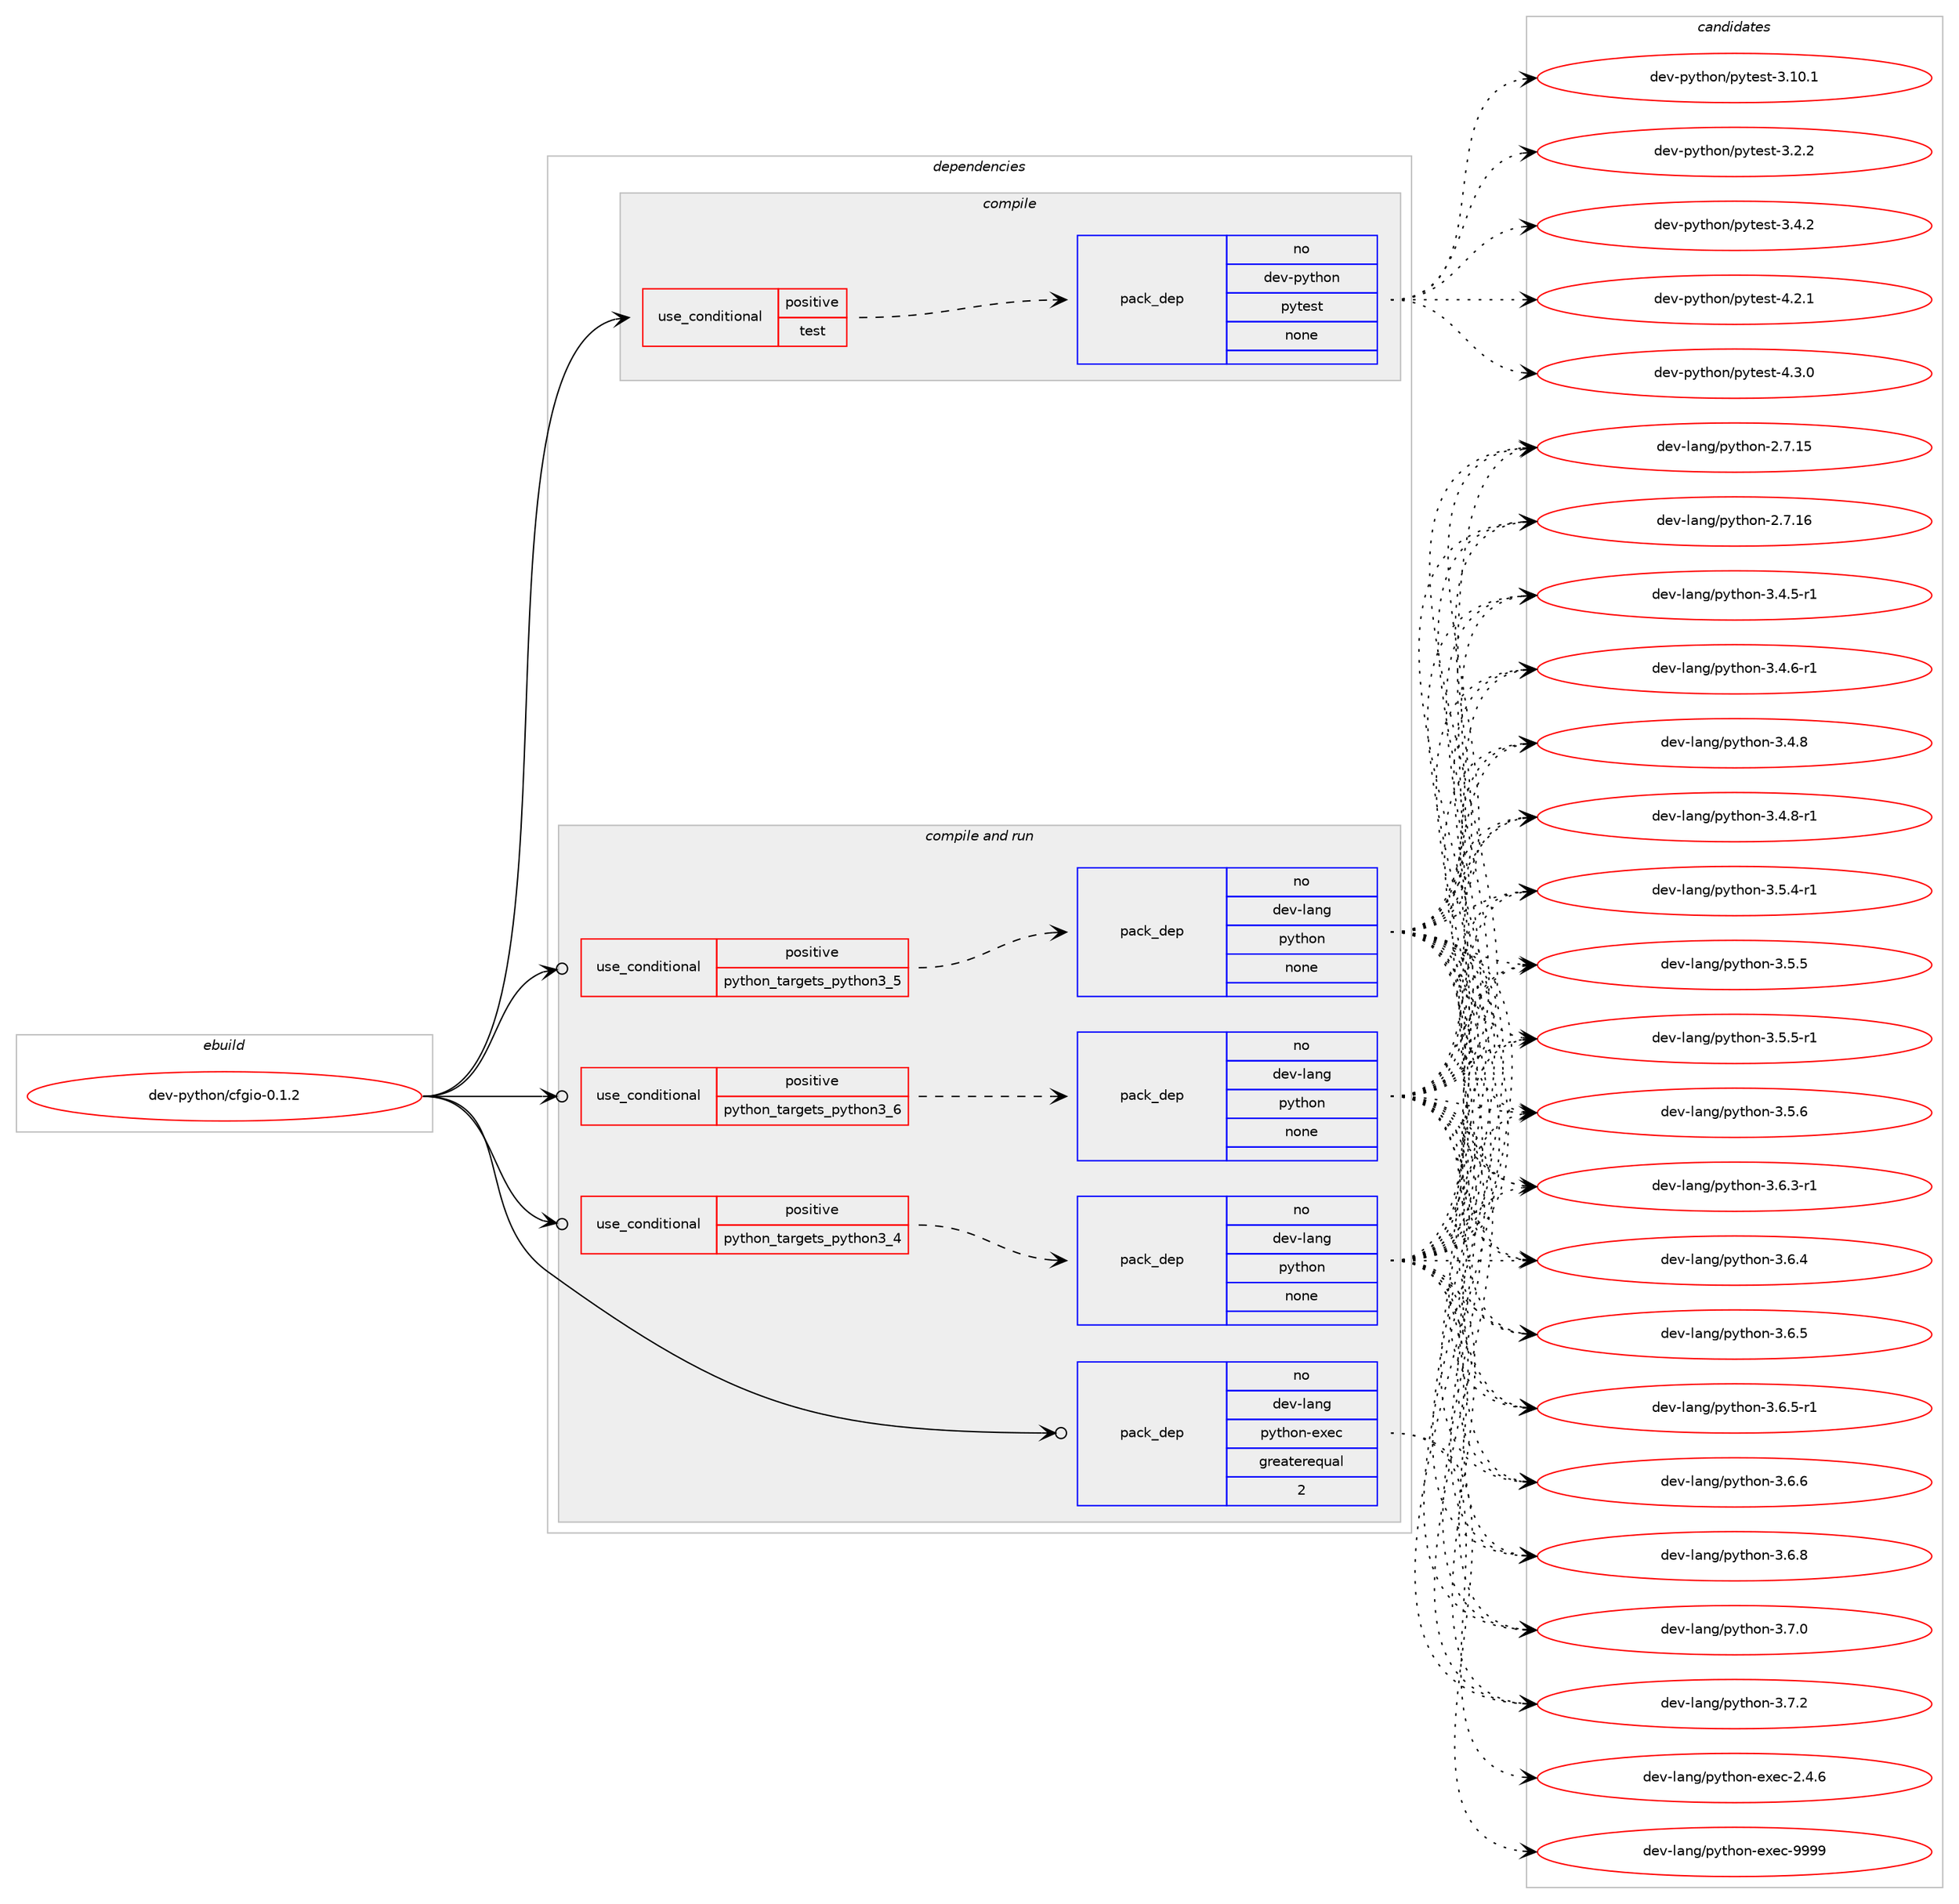 digraph prolog {

# *************
# Graph options
# *************

newrank=true;
concentrate=true;
compound=true;
graph [rankdir=LR,fontname=Helvetica,fontsize=10,ranksep=1.5];#, ranksep=2.5, nodesep=0.2];
edge  [arrowhead=vee];
node  [fontname=Helvetica,fontsize=10];

# **********
# The ebuild
# **********

subgraph cluster_leftcol {
color=gray;
rank=same;
label=<<i>ebuild</i>>;
id [label="dev-python/cfgio-0.1.2", color=red, width=4, href="../dev-python/cfgio-0.1.2.svg"];
}

# ****************
# The dependencies
# ****************

subgraph cluster_midcol {
color=gray;
label=<<i>dependencies</i>>;
subgraph cluster_compile {
fillcolor="#eeeeee";
style=filled;
label=<<i>compile</i>>;
subgraph cond372201 {
dependency1402873 [label=<<TABLE BORDER="0" CELLBORDER="1" CELLSPACING="0" CELLPADDING="4"><TR><TD ROWSPAN="3" CELLPADDING="10">use_conditional</TD></TR><TR><TD>positive</TD></TR><TR><TD>test</TD></TR></TABLE>>, shape=none, color=red];
subgraph pack1007437 {
dependency1402874 [label=<<TABLE BORDER="0" CELLBORDER="1" CELLSPACING="0" CELLPADDING="4" WIDTH="220"><TR><TD ROWSPAN="6" CELLPADDING="30">pack_dep</TD></TR><TR><TD WIDTH="110">no</TD></TR><TR><TD>dev-python</TD></TR><TR><TD>pytest</TD></TR><TR><TD>none</TD></TR><TR><TD></TD></TR></TABLE>>, shape=none, color=blue];
}
dependency1402873:e -> dependency1402874:w [weight=20,style="dashed",arrowhead="vee"];
}
id:e -> dependency1402873:w [weight=20,style="solid",arrowhead="vee"];
}
subgraph cluster_compileandrun {
fillcolor="#eeeeee";
style=filled;
label=<<i>compile and run</i>>;
subgraph cond372202 {
dependency1402875 [label=<<TABLE BORDER="0" CELLBORDER="1" CELLSPACING="0" CELLPADDING="4"><TR><TD ROWSPAN="3" CELLPADDING="10">use_conditional</TD></TR><TR><TD>positive</TD></TR><TR><TD>python_targets_python3_4</TD></TR></TABLE>>, shape=none, color=red];
subgraph pack1007438 {
dependency1402876 [label=<<TABLE BORDER="0" CELLBORDER="1" CELLSPACING="0" CELLPADDING="4" WIDTH="220"><TR><TD ROWSPAN="6" CELLPADDING="30">pack_dep</TD></TR><TR><TD WIDTH="110">no</TD></TR><TR><TD>dev-lang</TD></TR><TR><TD>python</TD></TR><TR><TD>none</TD></TR><TR><TD></TD></TR></TABLE>>, shape=none, color=blue];
}
dependency1402875:e -> dependency1402876:w [weight=20,style="dashed",arrowhead="vee"];
}
id:e -> dependency1402875:w [weight=20,style="solid",arrowhead="odotvee"];
subgraph cond372203 {
dependency1402877 [label=<<TABLE BORDER="0" CELLBORDER="1" CELLSPACING="0" CELLPADDING="4"><TR><TD ROWSPAN="3" CELLPADDING="10">use_conditional</TD></TR><TR><TD>positive</TD></TR><TR><TD>python_targets_python3_5</TD></TR></TABLE>>, shape=none, color=red];
subgraph pack1007439 {
dependency1402878 [label=<<TABLE BORDER="0" CELLBORDER="1" CELLSPACING="0" CELLPADDING="4" WIDTH="220"><TR><TD ROWSPAN="6" CELLPADDING="30">pack_dep</TD></TR><TR><TD WIDTH="110">no</TD></TR><TR><TD>dev-lang</TD></TR><TR><TD>python</TD></TR><TR><TD>none</TD></TR><TR><TD></TD></TR></TABLE>>, shape=none, color=blue];
}
dependency1402877:e -> dependency1402878:w [weight=20,style="dashed",arrowhead="vee"];
}
id:e -> dependency1402877:w [weight=20,style="solid",arrowhead="odotvee"];
subgraph cond372204 {
dependency1402879 [label=<<TABLE BORDER="0" CELLBORDER="1" CELLSPACING="0" CELLPADDING="4"><TR><TD ROWSPAN="3" CELLPADDING="10">use_conditional</TD></TR><TR><TD>positive</TD></TR><TR><TD>python_targets_python3_6</TD></TR></TABLE>>, shape=none, color=red];
subgraph pack1007440 {
dependency1402880 [label=<<TABLE BORDER="0" CELLBORDER="1" CELLSPACING="0" CELLPADDING="4" WIDTH="220"><TR><TD ROWSPAN="6" CELLPADDING="30">pack_dep</TD></TR><TR><TD WIDTH="110">no</TD></TR><TR><TD>dev-lang</TD></TR><TR><TD>python</TD></TR><TR><TD>none</TD></TR><TR><TD></TD></TR></TABLE>>, shape=none, color=blue];
}
dependency1402879:e -> dependency1402880:w [weight=20,style="dashed",arrowhead="vee"];
}
id:e -> dependency1402879:w [weight=20,style="solid",arrowhead="odotvee"];
subgraph pack1007441 {
dependency1402881 [label=<<TABLE BORDER="0" CELLBORDER="1" CELLSPACING="0" CELLPADDING="4" WIDTH="220"><TR><TD ROWSPAN="6" CELLPADDING="30">pack_dep</TD></TR><TR><TD WIDTH="110">no</TD></TR><TR><TD>dev-lang</TD></TR><TR><TD>python-exec</TD></TR><TR><TD>greaterequal</TD></TR><TR><TD>2</TD></TR></TABLE>>, shape=none, color=blue];
}
id:e -> dependency1402881:w [weight=20,style="solid",arrowhead="odotvee"];
}
subgraph cluster_run {
fillcolor="#eeeeee";
style=filled;
label=<<i>run</i>>;
}
}

# **************
# The candidates
# **************

subgraph cluster_choices {
rank=same;
color=gray;
label=<<i>candidates</i>>;

subgraph choice1007437 {
color=black;
nodesep=1;
choice100101118451121211161041111104711212111610111511645514649484649 [label="dev-python/pytest-3.10.1", color=red, width=4,href="../dev-python/pytest-3.10.1.svg"];
choice1001011184511212111610411111047112121116101115116455146504650 [label="dev-python/pytest-3.2.2", color=red, width=4,href="../dev-python/pytest-3.2.2.svg"];
choice1001011184511212111610411111047112121116101115116455146524650 [label="dev-python/pytest-3.4.2", color=red, width=4,href="../dev-python/pytest-3.4.2.svg"];
choice1001011184511212111610411111047112121116101115116455246504649 [label="dev-python/pytest-4.2.1", color=red, width=4,href="../dev-python/pytest-4.2.1.svg"];
choice1001011184511212111610411111047112121116101115116455246514648 [label="dev-python/pytest-4.3.0", color=red, width=4,href="../dev-python/pytest-4.3.0.svg"];
dependency1402874:e -> choice100101118451121211161041111104711212111610111511645514649484649:w [style=dotted,weight="100"];
dependency1402874:e -> choice1001011184511212111610411111047112121116101115116455146504650:w [style=dotted,weight="100"];
dependency1402874:e -> choice1001011184511212111610411111047112121116101115116455146524650:w [style=dotted,weight="100"];
dependency1402874:e -> choice1001011184511212111610411111047112121116101115116455246504649:w [style=dotted,weight="100"];
dependency1402874:e -> choice1001011184511212111610411111047112121116101115116455246514648:w [style=dotted,weight="100"];
}
subgraph choice1007438 {
color=black;
nodesep=1;
choice10010111845108971101034711212111610411111045504655464953 [label="dev-lang/python-2.7.15", color=red, width=4,href="../dev-lang/python-2.7.15.svg"];
choice10010111845108971101034711212111610411111045504655464954 [label="dev-lang/python-2.7.16", color=red, width=4,href="../dev-lang/python-2.7.16.svg"];
choice1001011184510897110103471121211161041111104551465246534511449 [label="dev-lang/python-3.4.5-r1", color=red, width=4,href="../dev-lang/python-3.4.5-r1.svg"];
choice1001011184510897110103471121211161041111104551465246544511449 [label="dev-lang/python-3.4.6-r1", color=red, width=4,href="../dev-lang/python-3.4.6-r1.svg"];
choice100101118451089711010347112121116104111110455146524656 [label="dev-lang/python-3.4.8", color=red, width=4,href="../dev-lang/python-3.4.8.svg"];
choice1001011184510897110103471121211161041111104551465246564511449 [label="dev-lang/python-3.4.8-r1", color=red, width=4,href="../dev-lang/python-3.4.8-r1.svg"];
choice1001011184510897110103471121211161041111104551465346524511449 [label="dev-lang/python-3.5.4-r1", color=red, width=4,href="../dev-lang/python-3.5.4-r1.svg"];
choice100101118451089711010347112121116104111110455146534653 [label="dev-lang/python-3.5.5", color=red, width=4,href="../dev-lang/python-3.5.5.svg"];
choice1001011184510897110103471121211161041111104551465346534511449 [label="dev-lang/python-3.5.5-r1", color=red, width=4,href="../dev-lang/python-3.5.5-r1.svg"];
choice100101118451089711010347112121116104111110455146534654 [label="dev-lang/python-3.5.6", color=red, width=4,href="../dev-lang/python-3.5.6.svg"];
choice1001011184510897110103471121211161041111104551465446514511449 [label="dev-lang/python-3.6.3-r1", color=red, width=4,href="../dev-lang/python-3.6.3-r1.svg"];
choice100101118451089711010347112121116104111110455146544652 [label="dev-lang/python-3.6.4", color=red, width=4,href="../dev-lang/python-3.6.4.svg"];
choice100101118451089711010347112121116104111110455146544653 [label="dev-lang/python-3.6.5", color=red, width=4,href="../dev-lang/python-3.6.5.svg"];
choice1001011184510897110103471121211161041111104551465446534511449 [label="dev-lang/python-3.6.5-r1", color=red, width=4,href="../dev-lang/python-3.6.5-r1.svg"];
choice100101118451089711010347112121116104111110455146544654 [label="dev-lang/python-3.6.6", color=red, width=4,href="../dev-lang/python-3.6.6.svg"];
choice100101118451089711010347112121116104111110455146544656 [label="dev-lang/python-3.6.8", color=red, width=4,href="../dev-lang/python-3.6.8.svg"];
choice100101118451089711010347112121116104111110455146554648 [label="dev-lang/python-3.7.0", color=red, width=4,href="../dev-lang/python-3.7.0.svg"];
choice100101118451089711010347112121116104111110455146554650 [label="dev-lang/python-3.7.2", color=red, width=4,href="../dev-lang/python-3.7.2.svg"];
dependency1402876:e -> choice10010111845108971101034711212111610411111045504655464953:w [style=dotted,weight="100"];
dependency1402876:e -> choice10010111845108971101034711212111610411111045504655464954:w [style=dotted,weight="100"];
dependency1402876:e -> choice1001011184510897110103471121211161041111104551465246534511449:w [style=dotted,weight="100"];
dependency1402876:e -> choice1001011184510897110103471121211161041111104551465246544511449:w [style=dotted,weight="100"];
dependency1402876:e -> choice100101118451089711010347112121116104111110455146524656:w [style=dotted,weight="100"];
dependency1402876:e -> choice1001011184510897110103471121211161041111104551465246564511449:w [style=dotted,weight="100"];
dependency1402876:e -> choice1001011184510897110103471121211161041111104551465346524511449:w [style=dotted,weight="100"];
dependency1402876:e -> choice100101118451089711010347112121116104111110455146534653:w [style=dotted,weight="100"];
dependency1402876:e -> choice1001011184510897110103471121211161041111104551465346534511449:w [style=dotted,weight="100"];
dependency1402876:e -> choice100101118451089711010347112121116104111110455146534654:w [style=dotted,weight="100"];
dependency1402876:e -> choice1001011184510897110103471121211161041111104551465446514511449:w [style=dotted,weight="100"];
dependency1402876:e -> choice100101118451089711010347112121116104111110455146544652:w [style=dotted,weight="100"];
dependency1402876:e -> choice100101118451089711010347112121116104111110455146544653:w [style=dotted,weight="100"];
dependency1402876:e -> choice1001011184510897110103471121211161041111104551465446534511449:w [style=dotted,weight="100"];
dependency1402876:e -> choice100101118451089711010347112121116104111110455146544654:w [style=dotted,weight="100"];
dependency1402876:e -> choice100101118451089711010347112121116104111110455146544656:w [style=dotted,weight="100"];
dependency1402876:e -> choice100101118451089711010347112121116104111110455146554648:w [style=dotted,weight="100"];
dependency1402876:e -> choice100101118451089711010347112121116104111110455146554650:w [style=dotted,weight="100"];
}
subgraph choice1007439 {
color=black;
nodesep=1;
choice10010111845108971101034711212111610411111045504655464953 [label="dev-lang/python-2.7.15", color=red, width=4,href="../dev-lang/python-2.7.15.svg"];
choice10010111845108971101034711212111610411111045504655464954 [label="dev-lang/python-2.7.16", color=red, width=4,href="../dev-lang/python-2.7.16.svg"];
choice1001011184510897110103471121211161041111104551465246534511449 [label="dev-lang/python-3.4.5-r1", color=red, width=4,href="../dev-lang/python-3.4.5-r1.svg"];
choice1001011184510897110103471121211161041111104551465246544511449 [label="dev-lang/python-3.4.6-r1", color=red, width=4,href="../dev-lang/python-3.4.6-r1.svg"];
choice100101118451089711010347112121116104111110455146524656 [label="dev-lang/python-3.4.8", color=red, width=4,href="../dev-lang/python-3.4.8.svg"];
choice1001011184510897110103471121211161041111104551465246564511449 [label="dev-lang/python-3.4.8-r1", color=red, width=4,href="../dev-lang/python-3.4.8-r1.svg"];
choice1001011184510897110103471121211161041111104551465346524511449 [label="dev-lang/python-3.5.4-r1", color=red, width=4,href="../dev-lang/python-3.5.4-r1.svg"];
choice100101118451089711010347112121116104111110455146534653 [label="dev-lang/python-3.5.5", color=red, width=4,href="../dev-lang/python-3.5.5.svg"];
choice1001011184510897110103471121211161041111104551465346534511449 [label="dev-lang/python-3.5.5-r1", color=red, width=4,href="../dev-lang/python-3.5.5-r1.svg"];
choice100101118451089711010347112121116104111110455146534654 [label="dev-lang/python-3.5.6", color=red, width=4,href="../dev-lang/python-3.5.6.svg"];
choice1001011184510897110103471121211161041111104551465446514511449 [label="dev-lang/python-3.6.3-r1", color=red, width=4,href="../dev-lang/python-3.6.3-r1.svg"];
choice100101118451089711010347112121116104111110455146544652 [label="dev-lang/python-3.6.4", color=red, width=4,href="../dev-lang/python-3.6.4.svg"];
choice100101118451089711010347112121116104111110455146544653 [label="dev-lang/python-3.6.5", color=red, width=4,href="../dev-lang/python-3.6.5.svg"];
choice1001011184510897110103471121211161041111104551465446534511449 [label="dev-lang/python-3.6.5-r1", color=red, width=4,href="../dev-lang/python-3.6.5-r1.svg"];
choice100101118451089711010347112121116104111110455146544654 [label="dev-lang/python-3.6.6", color=red, width=4,href="../dev-lang/python-3.6.6.svg"];
choice100101118451089711010347112121116104111110455146544656 [label="dev-lang/python-3.6.8", color=red, width=4,href="../dev-lang/python-3.6.8.svg"];
choice100101118451089711010347112121116104111110455146554648 [label="dev-lang/python-3.7.0", color=red, width=4,href="../dev-lang/python-3.7.0.svg"];
choice100101118451089711010347112121116104111110455146554650 [label="dev-lang/python-3.7.2", color=red, width=4,href="../dev-lang/python-3.7.2.svg"];
dependency1402878:e -> choice10010111845108971101034711212111610411111045504655464953:w [style=dotted,weight="100"];
dependency1402878:e -> choice10010111845108971101034711212111610411111045504655464954:w [style=dotted,weight="100"];
dependency1402878:e -> choice1001011184510897110103471121211161041111104551465246534511449:w [style=dotted,weight="100"];
dependency1402878:e -> choice1001011184510897110103471121211161041111104551465246544511449:w [style=dotted,weight="100"];
dependency1402878:e -> choice100101118451089711010347112121116104111110455146524656:w [style=dotted,weight="100"];
dependency1402878:e -> choice1001011184510897110103471121211161041111104551465246564511449:w [style=dotted,weight="100"];
dependency1402878:e -> choice1001011184510897110103471121211161041111104551465346524511449:w [style=dotted,weight="100"];
dependency1402878:e -> choice100101118451089711010347112121116104111110455146534653:w [style=dotted,weight="100"];
dependency1402878:e -> choice1001011184510897110103471121211161041111104551465346534511449:w [style=dotted,weight="100"];
dependency1402878:e -> choice100101118451089711010347112121116104111110455146534654:w [style=dotted,weight="100"];
dependency1402878:e -> choice1001011184510897110103471121211161041111104551465446514511449:w [style=dotted,weight="100"];
dependency1402878:e -> choice100101118451089711010347112121116104111110455146544652:w [style=dotted,weight="100"];
dependency1402878:e -> choice100101118451089711010347112121116104111110455146544653:w [style=dotted,weight="100"];
dependency1402878:e -> choice1001011184510897110103471121211161041111104551465446534511449:w [style=dotted,weight="100"];
dependency1402878:e -> choice100101118451089711010347112121116104111110455146544654:w [style=dotted,weight="100"];
dependency1402878:e -> choice100101118451089711010347112121116104111110455146544656:w [style=dotted,weight="100"];
dependency1402878:e -> choice100101118451089711010347112121116104111110455146554648:w [style=dotted,weight="100"];
dependency1402878:e -> choice100101118451089711010347112121116104111110455146554650:w [style=dotted,weight="100"];
}
subgraph choice1007440 {
color=black;
nodesep=1;
choice10010111845108971101034711212111610411111045504655464953 [label="dev-lang/python-2.7.15", color=red, width=4,href="../dev-lang/python-2.7.15.svg"];
choice10010111845108971101034711212111610411111045504655464954 [label="dev-lang/python-2.7.16", color=red, width=4,href="../dev-lang/python-2.7.16.svg"];
choice1001011184510897110103471121211161041111104551465246534511449 [label="dev-lang/python-3.4.5-r1", color=red, width=4,href="../dev-lang/python-3.4.5-r1.svg"];
choice1001011184510897110103471121211161041111104551465246544511449 [label="dev-lang/python-3.4.6-r1", color=red, width=4,href="../dev-lang/python-3.4.6-r1.svg"];
choice100101118451089711010347112121116104111110455146524656 [label="dev-lang/python-3.4.8", color=red, width=4,href="../dev-lang/python-3.4.8.svg"];
choice1001011184510897110103471121211161041111104551465246564511449 [label="dev-lang/python-3.4.8-r1", color=red, width=4,href="../dev-lang/python-3.4.8-r1.svg"];
choice1001011184510897110103471121211161041111104551465346524511449 [label="dev-lang/python-3.5.4-r1", color=red, width=4,href="../dev-lang/python-3.5.4-r1.svg"];
choice100101118451089711010347112121116104111110455146534653 [label="dev-lang/python-3.5.5", color=red, width=4,href="../dev-lang/python-3.5.5.svg"];
choice1001011184510897110103471121211161041111104551465346534511449 [label="dev-lang/python-3.5.5-r1", color=red, width=4,href="../dev-lang/python-3.5.5-r1.svg"];
choice100101118451089711010347112121116104111110455146534654 [label="dev-lang/python-3.5.6", color=red, width=4,href="../dev-lang/python-3.5.6.svg"];
choice1001011184510897110103471121211161041111104551465446514511449 [label="dev-lang/python-3.6.3-r1", color=red, width=4,href="../dev-lang/python-3.6.3-r1.svg"];
choice100101118451089711010347112121116104111110455146544652 [label="dev-lang/python-3.6.4", color=red, width=4,href="../dev-lang/python-3.6.4.svg"];
choice100101118451089711010347112121116104111110455146544653 [label="dev-lang/python-3.6.5", color=red, width=4,href="../dev-lang/python-3.6.5.svg"];
choice1001011184510897110103471121211161041111104551465446534511449 [label="dev-lang/python-3.6.5-r1", color=red, width=4,href="../dev-lang/python-3.6.5-r1.svg"];
choice100101118451089711010347112121116104111110455146544654 [label="dev-lang/python-3.6.6", color=red, width=4,href="../dev-lang/python-3.6.6.svg"];
choice100101118451089711010347112121116104111110455146544656 [label="dev-lang/python-3.6.8", color=red, width=4,href="../dev-lang/python-3.6.8.svg"];
choice100101118451089711010347112121116104111110455146554648 [label="dev-lang/python-3.7.0", color=red, width=4,href="../dev-lang/python-3.7.0.svg"];
choice100101118451089711010347112121116104111110455146554650 [label="dev-lang/python-3.7.2", color=red, width=4,href="../dev-lang/python-3.7.2.svg"];
dependency1402880:e -> choice10010111845108971101034711212111610411111045504655464953:w [style=dotted,weight="100"];
dependency1402880:e -> choice10010111845108971101034711212111610411111045504655464954:w [style=dotted,weight="100"];
dependency1402880:e -> choice1001011184510897110103471121211161041111104551465246534511449:w [style=dotted,weight="100"];
dependency1402880:e -> choice1001011184510897110103471121211161041111104551465246544511449:w [style=dotted,weight="100"];
dependency1402880:e -> choice100101118451089711010347112121116104111110455146524656:w [style=dotted,weight="100"];
dependency1402880:e -> choice1001011184510897110103471121211161041111104551465246564511449:w [style=dotted,weight="100"];
dependency1402880:e -> choice1001011184510897110103471121211161041111104551465346524511449:w [style=dotted,weight="100"];
dependency1402880:e -> choice100101118451089711010347112121116104111110455146534653:w [style=dotted,weight="100"];
dependency1402880:e -> choice1001011184510897110103471121211161041111104551465346534511449:w [style=dotted,weight="100"];
dependency1402880:e -> choice100101118451089711010347112121116104111110455146534654:w [style=dotted,weight="100"];
dependency1402880:e -> choice1001011184510897110103471121211161041111104551465446514511449:w [style=dotted,weight="100"];
dependency1402880:e -> choice100101118451089711010347112121116104111110455146544652:w [style=dotted,weight="100"];
dependency1402880:e -> choice100101118451089711010347112121116104111110455146544653:w [style=dotted,weight="100"];
dependency1402880:e -> choice1001011184510897110103471121211161041111104551465446534511449:w [style=dotted,weight="100"];
dependency1402880:e -> choice100101118451089711010347112121116104111110455146544654:w [style=dotted,weight="100"];
dependency1402880:e -> choice100101118451089711010347112121116104111110455146544656:w [style=dotted,weight="100"];
dependency1402880:e -> choice100101118451089711010347112121116104111110455146554648:w [style=dotted,weight="100"];
dependency1402880:e -> choice100101118451089711010347112121116104111110455146554650:w [style=dotted,weight="100"];
}
subgraph choice1007441 {
color=black;
nodesep=1;
choice1001011184510897110103471121211161041111104510112010199455046524654 [label="dev-lang/python-exec-2.4.6", color=red, width=4,href="../dev-lang/python-exec-2.4.6.svg"];
choice10010111845108971101034711212111610411111045101120101994557575757 [label="dev-lang/python-exec-9999", color=red, width=4,href="../dev-lang/python-exec-9999.svg"];
dependency1402881:e -> choice1001011184510897110103471121211161041111104510112010199455046524654:w [style=dotted,weight="100"];
dependency1402881:e -> choice10010111845108971101034711212111610411111045101120101994557575757:w [style=dotted,weight="100"];
}
}

}
